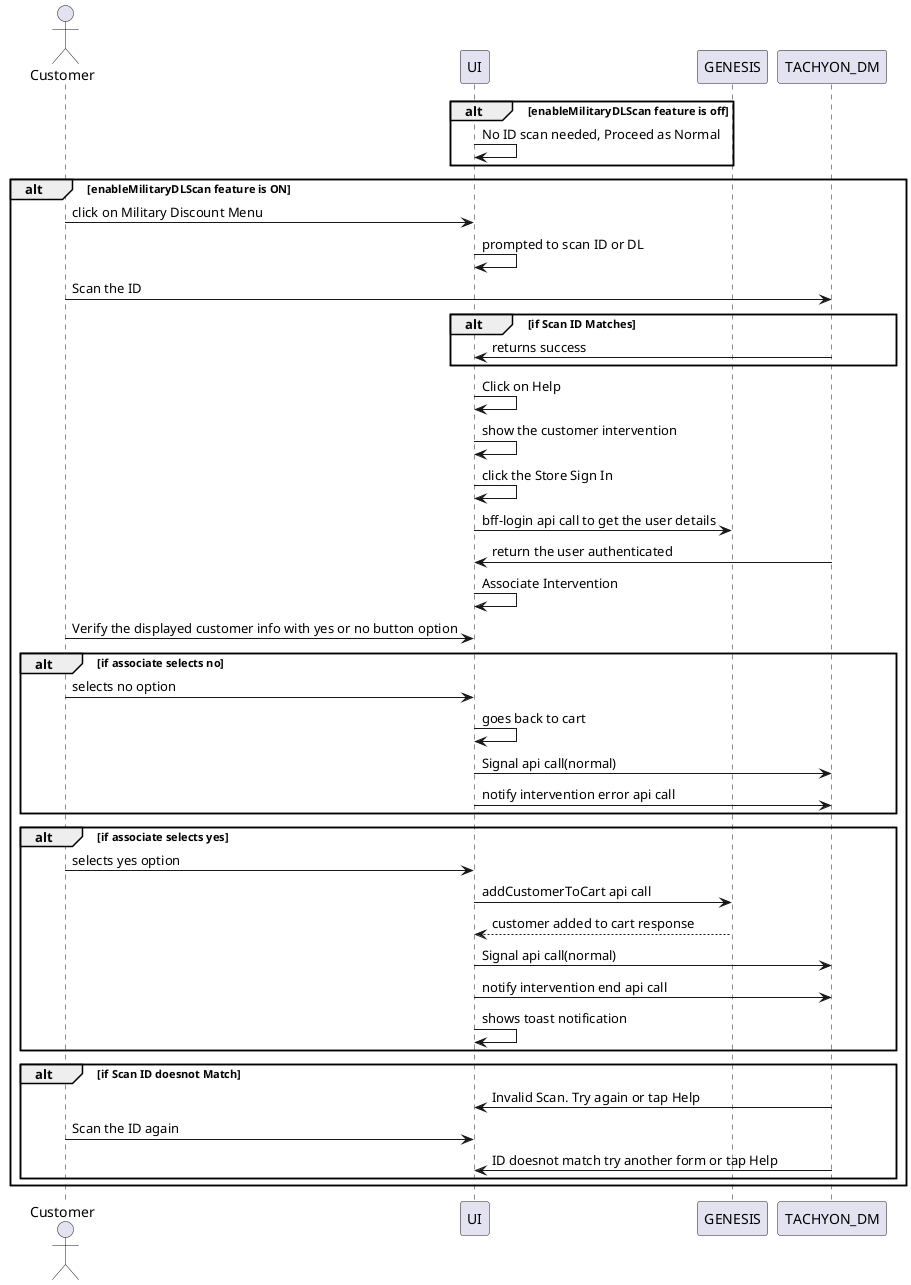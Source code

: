 @startuml
actor Customer as USER
participant UI as UI
participant GENESIS as GENESIS
participant TACHYON_DM as TACHYON_DM

alt enableMilitaryDLScan feature is off
UI->UI: No ID scan needed, Proceed as Normal
end
alt enableMilitaryDLScan feature is ON
USER -> UI: click on Military Discount Menu
UI -> UI: prompted to scan ID or DL
USER -> TACHYON_DM: Scan the ID
alt if Scan ID Matches
TACHYON_DM -> UI: returns success
end
UI -> UI: Click on Help
UI -> UI: show the customer intervention
UI -> UI: click the Store Sign In
UI -> GENESIS: bff-login api call to get the user details
TACHYON_DM -> UI: return the user authenticated
UI -> UI: Associate Intervention
USER -> UI: Verify the displayed customer info with yes or no button option
alt if associate selects no
USER -> UI: selects no option 
UI -> UI: goes back to cart
UI -> TACHYON_DM: Signal api call(normal)
UI -> TACHYON_DM: notify intervention error api call
end
alt if associate selects yes
USER -> UI: selects yes option
UI -> GENESIS: addCustomerToCart api call
GENESIS --> UI: customer added to cart response
UI -> TACHYON_DM: Signal api call(normal)
UI -> TACHYON_DM: notify intervention end api call
UI -> UI: shows toast notification
end
alt if Scan ID doesnot Match
TACHYON_DM -> UI: Invalid Scan. Try again or tap Help
USER -> UI: Scan the ID again
TACHYON_DM -> UI: ID doesnot match try another form or tap Help
end
end